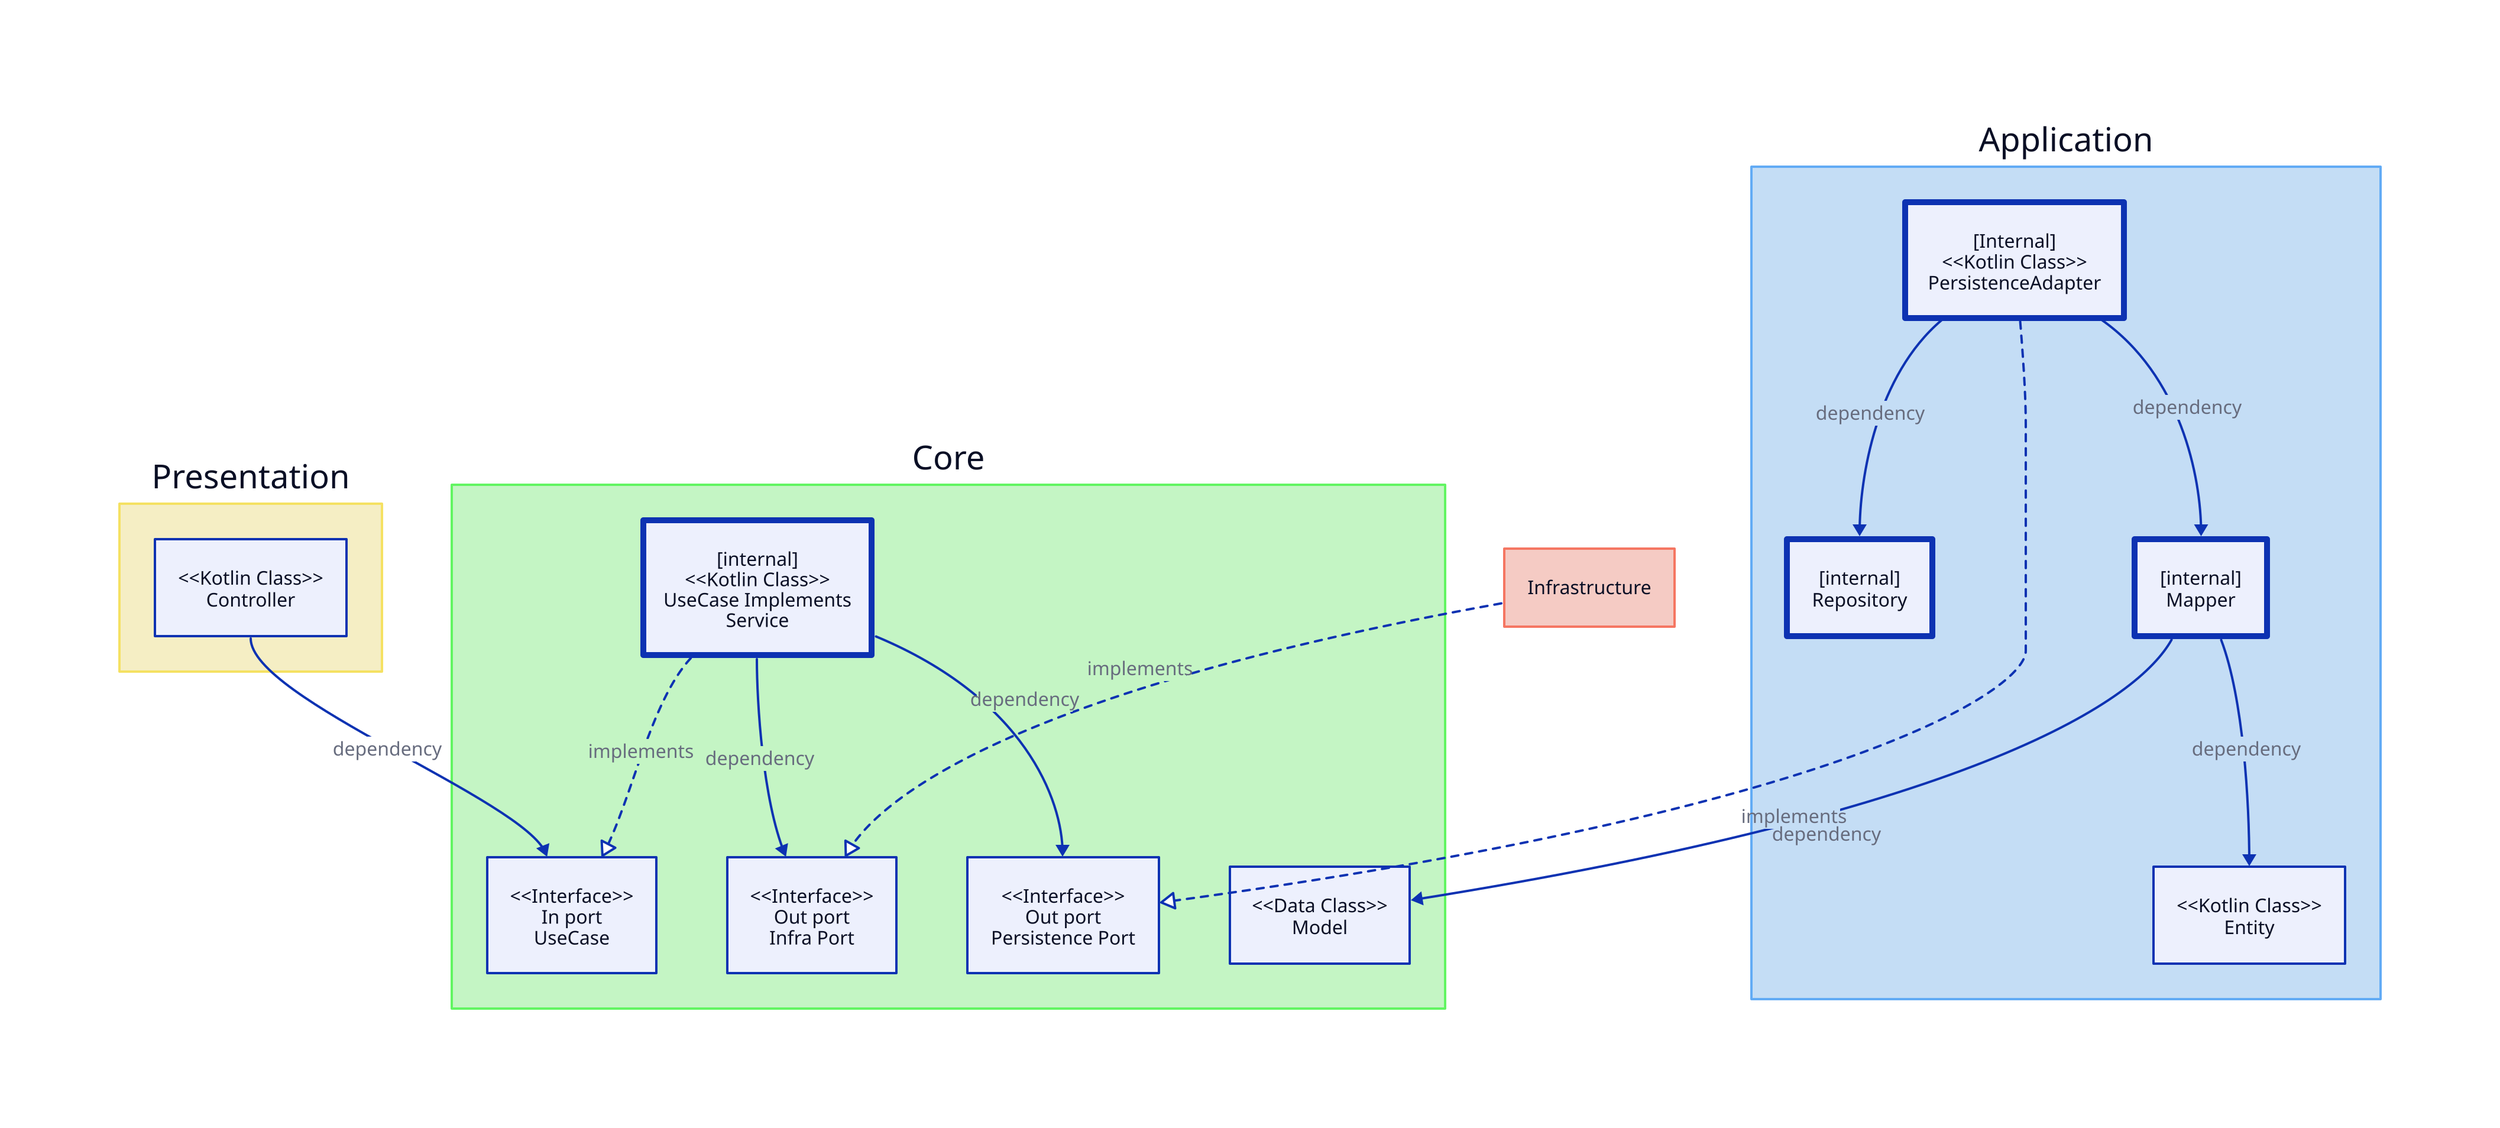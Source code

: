 direction: down
vars: {
  implementsConnectionLabel: implements
  dependencyConnectionLabel: dependency
}

classes: {
  ImplementsConnection: {
    style.stroke-dash: 3
    target-arrowhead.style.filled: false
    label: implements
  }

  DependencyConnection: {
    label: dependency
  }
}

presentation: Presentation {
  style: {
    fill: "#F5EEC4"
    stroke: "#F5E162"
  }

  controller: "<<Kotlin Class>>\nController"
}

presentation.controller -> core.useCase: {class: DependencyConnection}

core: Core {
  style: {
    fill: "#C4F5C4"
    stroke: "#62F562"
  }

  useCase: "<<Interface>>\nIn port\nUseCase"
  infraPort: "<<Interface>>\nOut port\nInfra Port"
  persistencePort: "<<Interface>>\nOut port\nPersistence Port"
  model: "<<Data Class>>\nModel"

  service: "[internal]\n<<Kotlin Class>>\nUseCase Implements\nService" {
    style: {
      stroke-width: 5
    }
  }

  service -> useCase: {class: ImplementsConnection}
  service -> persistencePort: {class: DependencyConnection}
  service -> infraPort: {class: DependencyConnection}
}

application: Application {
  style: {
    fill: "#C4DDF5"
    stroke: "#62ABF5"
  }

  repository: "[internal]\nRepository" {
    style: {
      stroke-width: 5
    }
  }
  mapper: "[internal]\nMapper" {
    style: {
      stroke-width: 5
    }
  }
  mapper -> entity: {class: DependencyConnection}

  entity: "<<Kotlin Class>>\nEntity"

  persistenceAdapter: "[Internal]\n<<Kotlin Class>>\nPersistenceAdapter" {
    style: {
      stroke-width: 5
    }
  }
  persistenceAdapter -> repository: {class: DependencyConnection}
  persistenceAdapter -> mapper: {class: DependencyConnection}
}
application.persistenceAdapter -> core.persistencePort: {class: ImplementsConnection}
application.mapper -> core.model: {class: DependencyConnection}

infrastructure: Infrastructure {
  style: {
    fill: "#F5CBC4"
    stroke: "#F57662"
  }
}
infrastructure -> core.infraPort: {class: ImplementsConnection}
